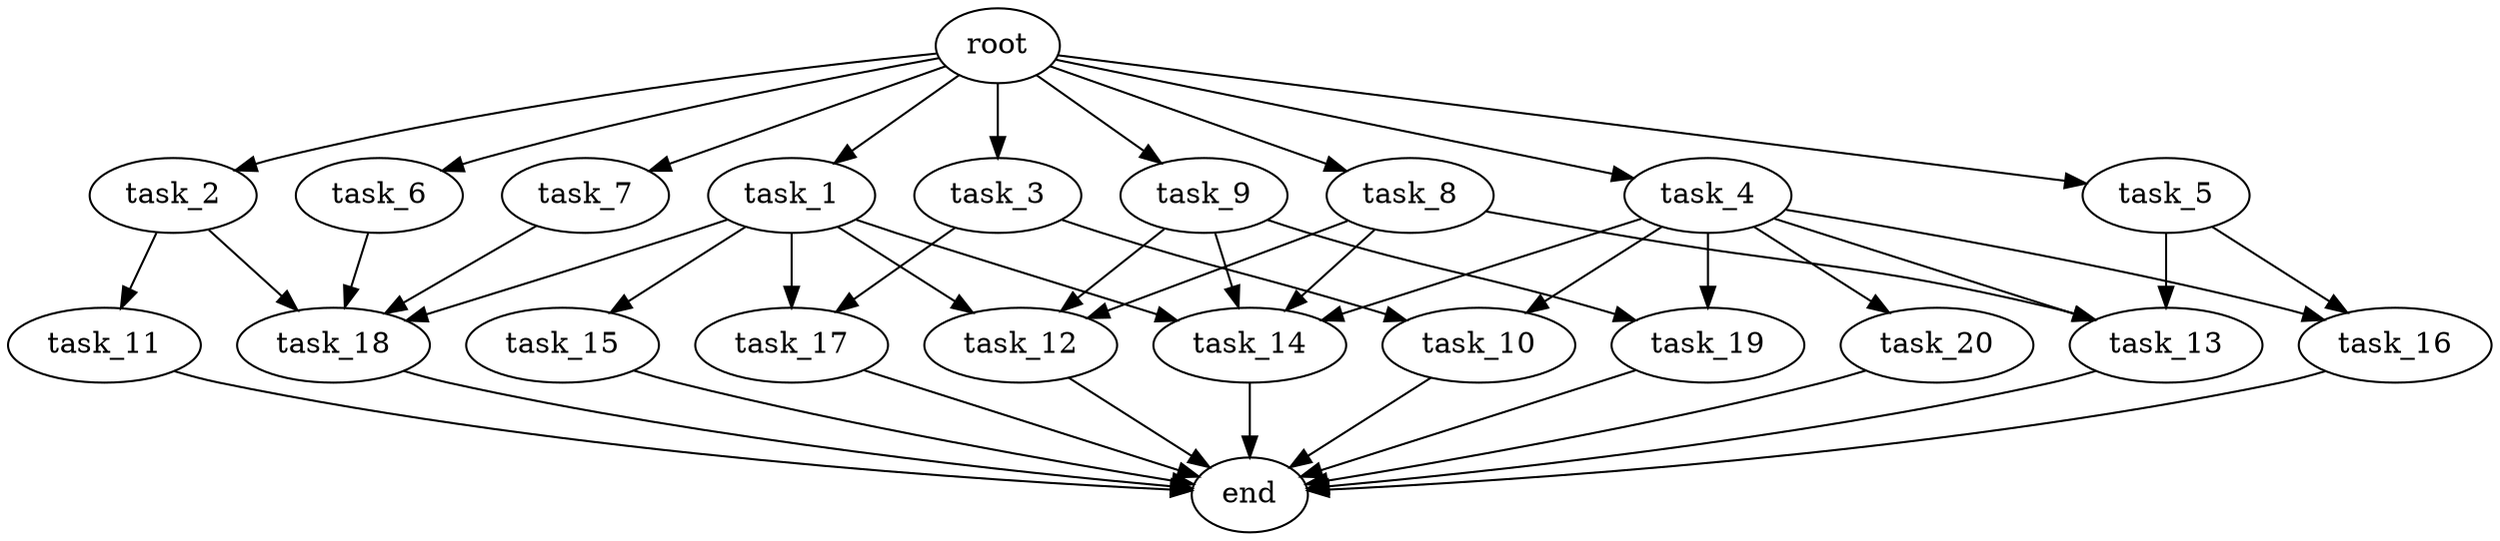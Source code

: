 digraph G {
  root [size="0.000000e+00"];
  task_1 [size="6.138656e+10"];
  task_2 [size="7.642678e+10"];
  task_3 [size="5.415198e+10"];
  task_4 [size="4.235890e+09"];
  task_5 [size="4.823439e+10"];
  task_6 [size="6.207054e+10"];
  task_7 [size="4.923911e+10"];
  task_8 [size="9.853628e+10"];
  task_9 [size="8.970101e+10"];
  task_10 [size="8.687820e+10"];
  task_11 [size="4.908563e+10"];
  task_12 [size="9.843962e+10"];
  task_13 [size="9.160152e+10"];
  task_14 [size="2.803386e+10"];
  task_15 [size="2.221706e+10"];
  task_16 [size="5.767075e+10"];
  task_17 [size="5.424276e+09"];
  task_18 [size="7.992900e+10"];
  task_19 [size="4.783722e+10"];
  task_20 [size="5.408139e+10"];
  end [size="0.000000e+00"];

  root -> task_1 [size="1.000000e-12"];
  root -> task_2 [size="1.000000e-12"];
  root -> task_3 [size="1.000000e-12"];
  root -> task_4 [size="1.000000e-12"];
  root -> task_5 [size="1.000000e-12"];
  root -> task_6 [size="1.000000e-12"];
  root -> task_7 [size="1.000000e-12"];
  root -> task_8 [size="1.000000e-12"];
  root -> task_9 [size="1.000000e-12"];
  task_1 -> task_12 [size="3.281321e+08"];
  task_1 -> task_14 [size="7.008465e+07"];
  task_1 -> task_15 [size="2.221706e+08"];
  task_1 -> task_17 [size="2.712138e+07"];
  task_1 -> task_18 [size="1.998225e+08"];
  task_2 -> task_11 [size="4.908563e+08"];
  task_2 -> task_18 [size="1.998225e+08"];
  task_3 -> task_10 [size="4.343910e+08"];
  task_3 -> task_17 [size="2.712138e+07"];
  task_4 -> task_10 [size="4.343910e+08"];
  task_4 -> task_13 [size="3.053384e+08"];
  task_4 -> task_14 [size="7.008465e+07"];
  task_4 -> task_16 [size="2.883538e+08"];
  task_4 -> task_19 [size="2.391861e+08"];
  task_4 -> task_20 [size="5.408139e+08"];
  task_5 -> task_13 [size="3.053384e+08"];
  task_5 -> task_16 [size="2.883538e+08"];
  task_6 -> task_18 [size="1.998225e+08"];
  task_7 -> task_18 [size="1.998225e+08"];
  task_8 -> task_12 [size="3.281321e+08"];
  task_8 -> task_13 [size="3.053384e+08"];
  task_8 -> task_14 [size="7.008465e+07"];
  task_9 -> task_12 [size="3.281321e+08"];
  task_9 -> task_14 [size="7.008465e+07"];
  task_9 -> task_19 [size="2.391861e+08"];
  task_10 -> end [size="1.000000e-12"];
  task_11 -> end [size="1.000000e-12"];
  task_12 -> end [size="1.000000e-12"];
  task_13 -> end [size="1.000000e-12"];
  task_14 -> end [size="1.000000e-12"];
  task_15 -> end [size="1.000000e-12"];
  task_16 -> end [size="1.000000e-12"];
  task_17 -> end [size="1.000000e-12"];
  task_18 -> end [size="1.000000e-12"];
  task_19 -> end [size="1.000000e-12"];
  task_20 -> end [size="1.000000e-12"];
}
